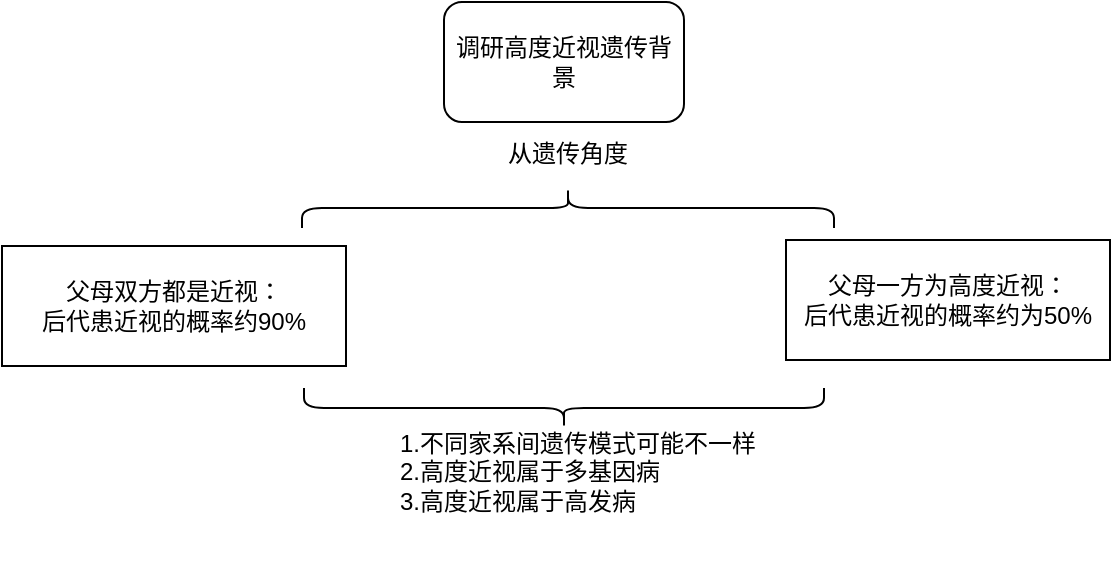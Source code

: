 <mxfile version="13.1.3">
    <diagram id="6hGFLwfOUW9BJ-s0fimq" name="Page-1">
        <mxGraphModel dx="736" dy="432" grid="0" gridSize="10" guides="1" tooltips="1" connect="1" arrows="1" fold="1" page="1" pageScale="1" pageWidth="827" pageHeight="1169" math="0" shadow="0">
            <root>
                <mxCell id="0"/>
                <mxCell id="1" parent="0"/>
                <mxCell id="2" value="调研高度近视遗传背景" style="rounded=1;whiteSpace=wrap;html=1;" vertex="1" parent="1">
                    <mxGeometry x="300" y="10" width="120" height="60" as="geometry"/>
                </mxCell>
                <mxCell id="4" value="父母双方都是近视：&lt;br&gt;后代患近视的概率约90%" style="rounded=0;whiteSpace=wrap;html=1;fillColor=none;" vertex="1" parent="1">
                    <mxGeometry x="79" y="132" width="172" height="60" as="geometry"/>
                </mxCell>
                <mxCell id="5" value="父母一方为高度近视：&lt;br&gt;后代患近视的概率约为50%" style="rounded=0;whiteSpace=wrap;html=1;" vertex="1" parent="1">
                    <mxGeometry x="471" y="129" width="162" height="60" as="geometry"/>
                </mxCell>
                <mxCell id="7" value="从遗传角度" style="text;html=1;strokeColor=none;fillColor=none;align=center;verticalAlign=middle;whiteSpace=wrap;rounded=0;" vertex="1" parent="1">
                    <mxGeometry x="324" y="76" width="76" height="20" as="geometry"/>
                </mxCell>
                <mxCell id="15" value="" style="shape=curlyBracket;whiteSpace=wrap;html=1;rounded=1;fillColor=none;rotation=90;" vertex="1" parent="1">
                    <mxGeometry x="352" y="-20" width="20" height="266" as="geometry"/>
                </mxCell>
                <mxCell id="18" value="" style="shape=curlyBracket;whiteSpace=wrap;html=1;rounded=1;fillColor=none;rotation=-90;" vertex="1" parent="1">
                    <mxGeometry x="350" y="83" width="20" height="260" as="geometry"/>
                </mxCell>
                <mxCell id="28" value="1.不同家系间遗传模式可能不一样&lt;br&gt;2.高度近视属于多基因病&lt;br&gt;3.高度近视属于高发病" style="rounded=0;whiteSpace=wrap;html=1;align=left;fillColor=none;dashed=1;strokeColor=none;strokeWidth=1;" vertex="1" parent="1">
                    <mxGeometry x="276" y="196" width="200" height="97" as="geometry"/>
                </mxCell>
            </root>
        </mxGraphModel>
    </diagram>
</mxfile>
